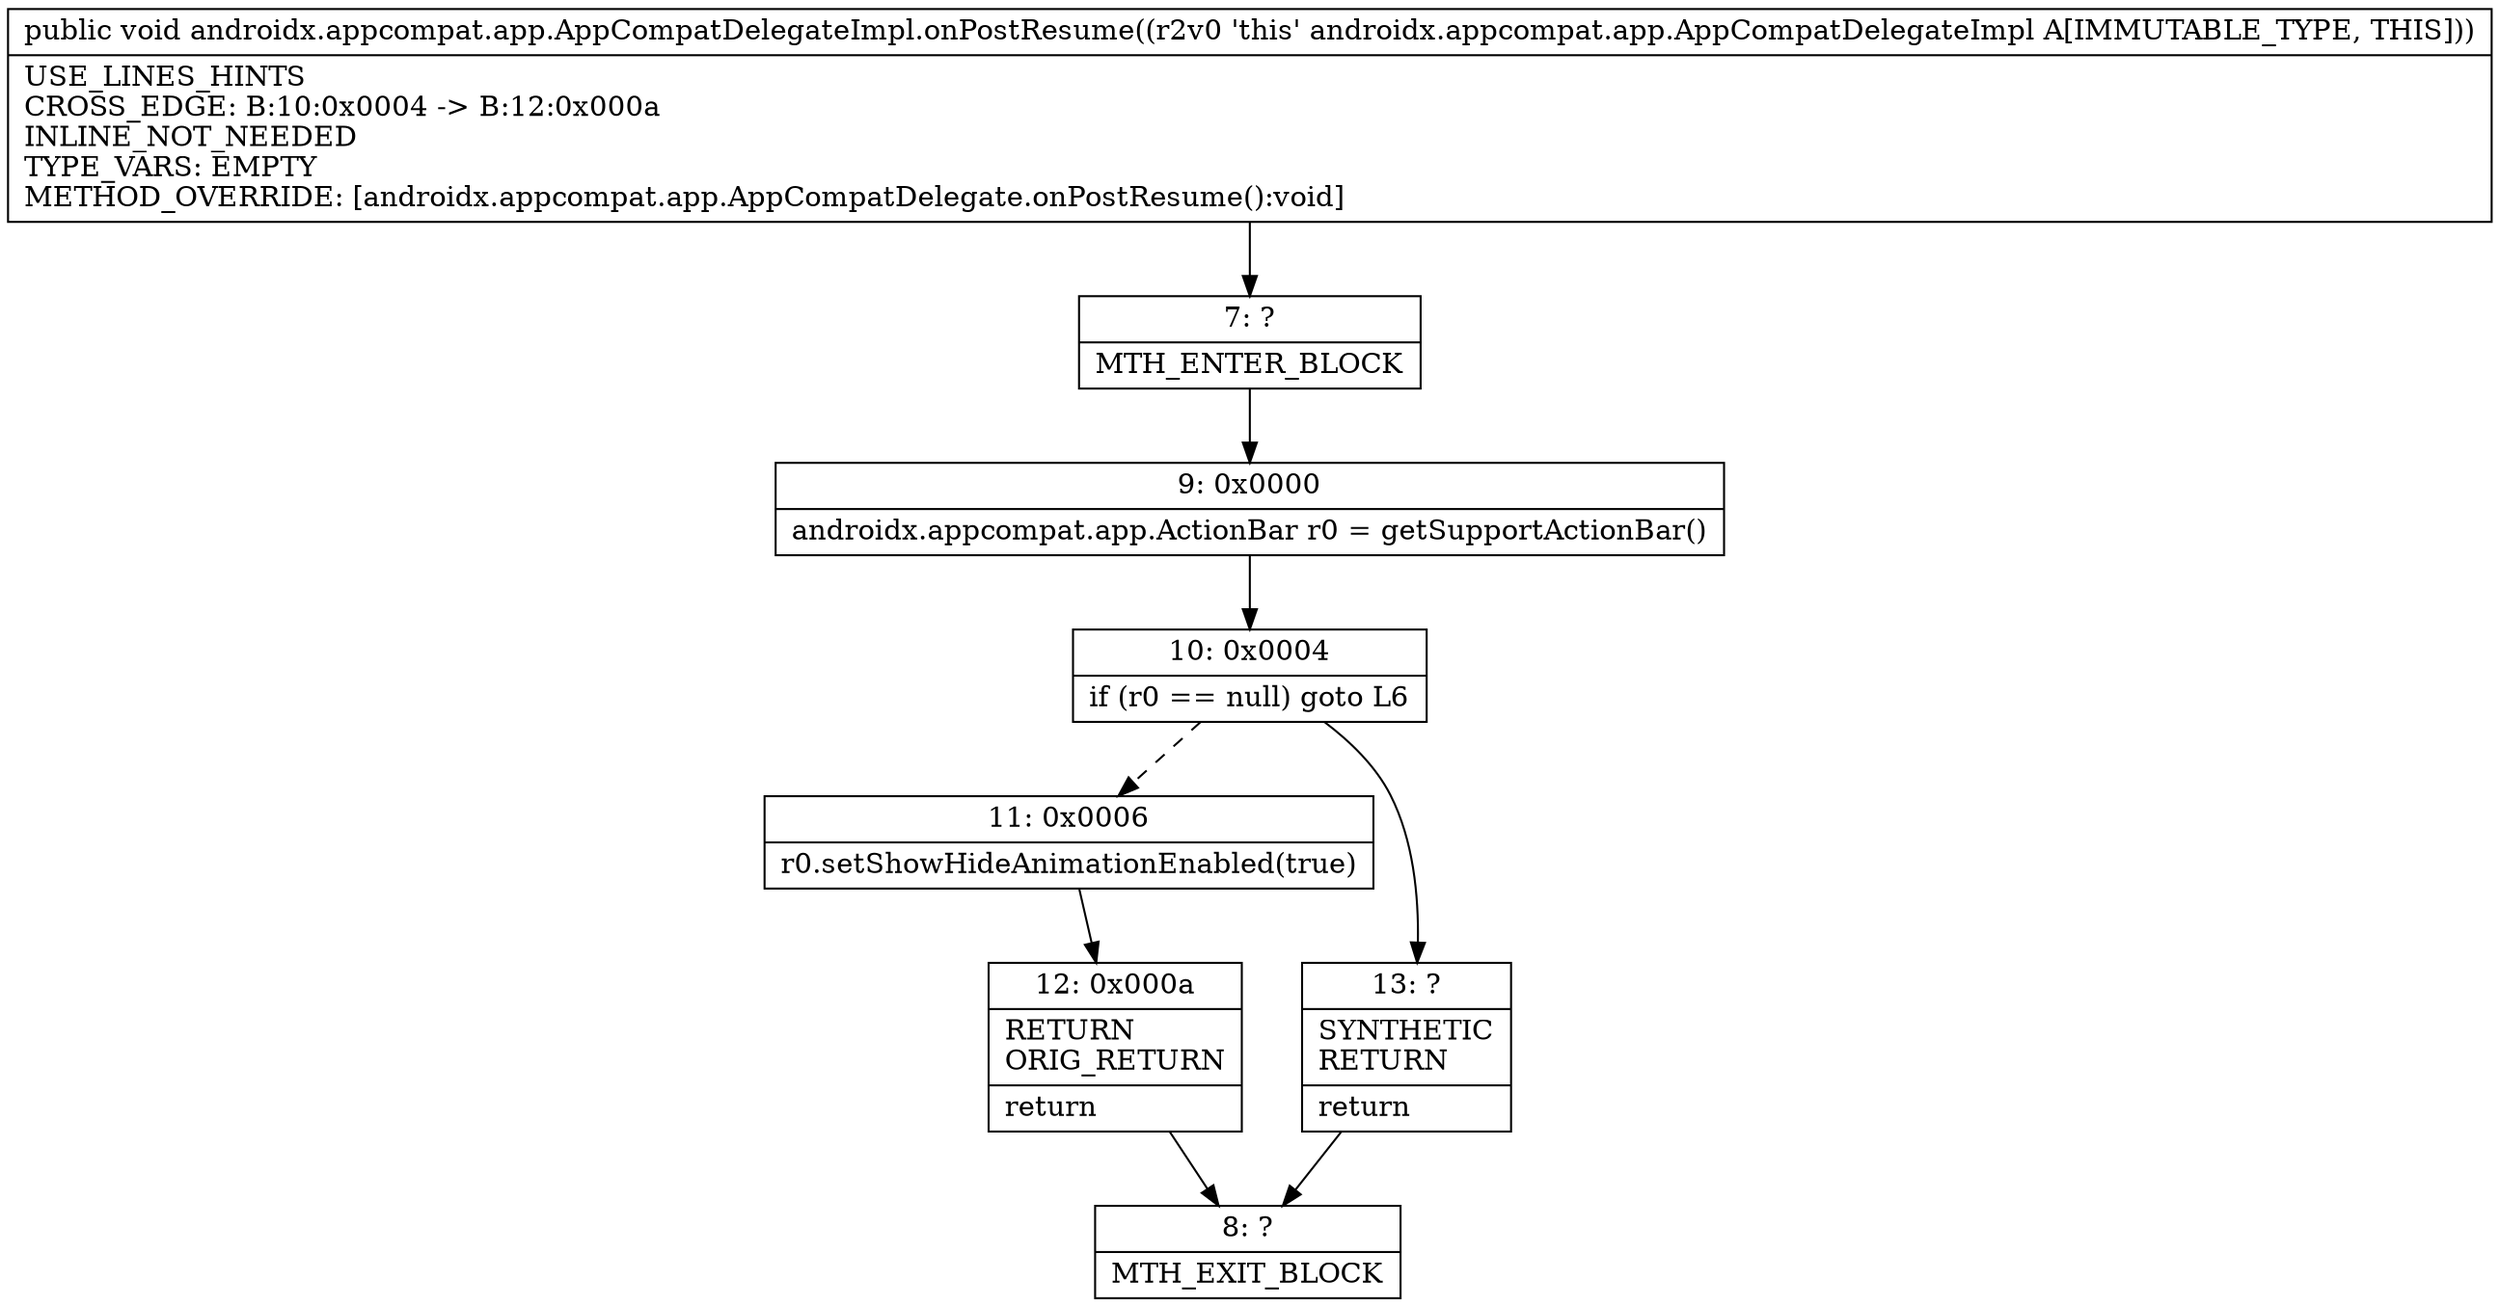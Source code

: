 digraph "CFG forandroidx.appcompat.app.AppCompatDelegateImpl.onPostResume()V" {
Node_7 [shape=record,label="{7\:\ ?|MTH_ENTER_BLOCK\l}"];
Node_9 [shape=record,label="{9\:\ 0x0000|androidx.appcompat.app.ActionBar r0 = getSupportActionBar()\l}"];
Node_10 [shape=record,label="{10\:\ 0x0004|if (r0 == null) goto L6\l}"];
Node_11 [shape=record,label="{11\:\ 0x0006|r0.setShowHideAnimationEnabled(true)\l}"];
Node_12 [shape=record,label="{12\:\ 0x000a|RETURN\lORIG_RETURN\l|return\l}"];
Node_8 [shape=record,label="{8\:\ ?|MTH_EXIT_BLOCK\l}"];
Node_13 [shape=record,label="{13\:\ ?|SYNTHETIC\lRETURN\l|return\l}"];
MethodNode[shape=record,label="{public void androidx.appcompat.app.AppCompatDelegateImpl.onPostResume((r2v0 'this' androidx.appcompat.app.AppCompatDelegateImpl A[IMMUTABLE_TYPE, THIS]))  | USE_LINES_HINTS\lCROSS_EDGE: B:10:0x0004 \-\> B:12:0x000a\lINLINE_NOT_NEEDED\lTYPE_VARS: EMPTY\lMETHOD_OVERRIDE: [androidx.appcompat.app.AppCompatDelegate.onPostResume():void]\l}"];
MethodNode -> Node_7;Node_7 -> Node_9;
Node_9 -> Node_10;
Node_10 -> Node_11[style=dashed];
Node_10 -> Node_13;
Node_11 -> Node_12;
Node_12 -> Node_8;
Node_13 -> Node_8;
}

